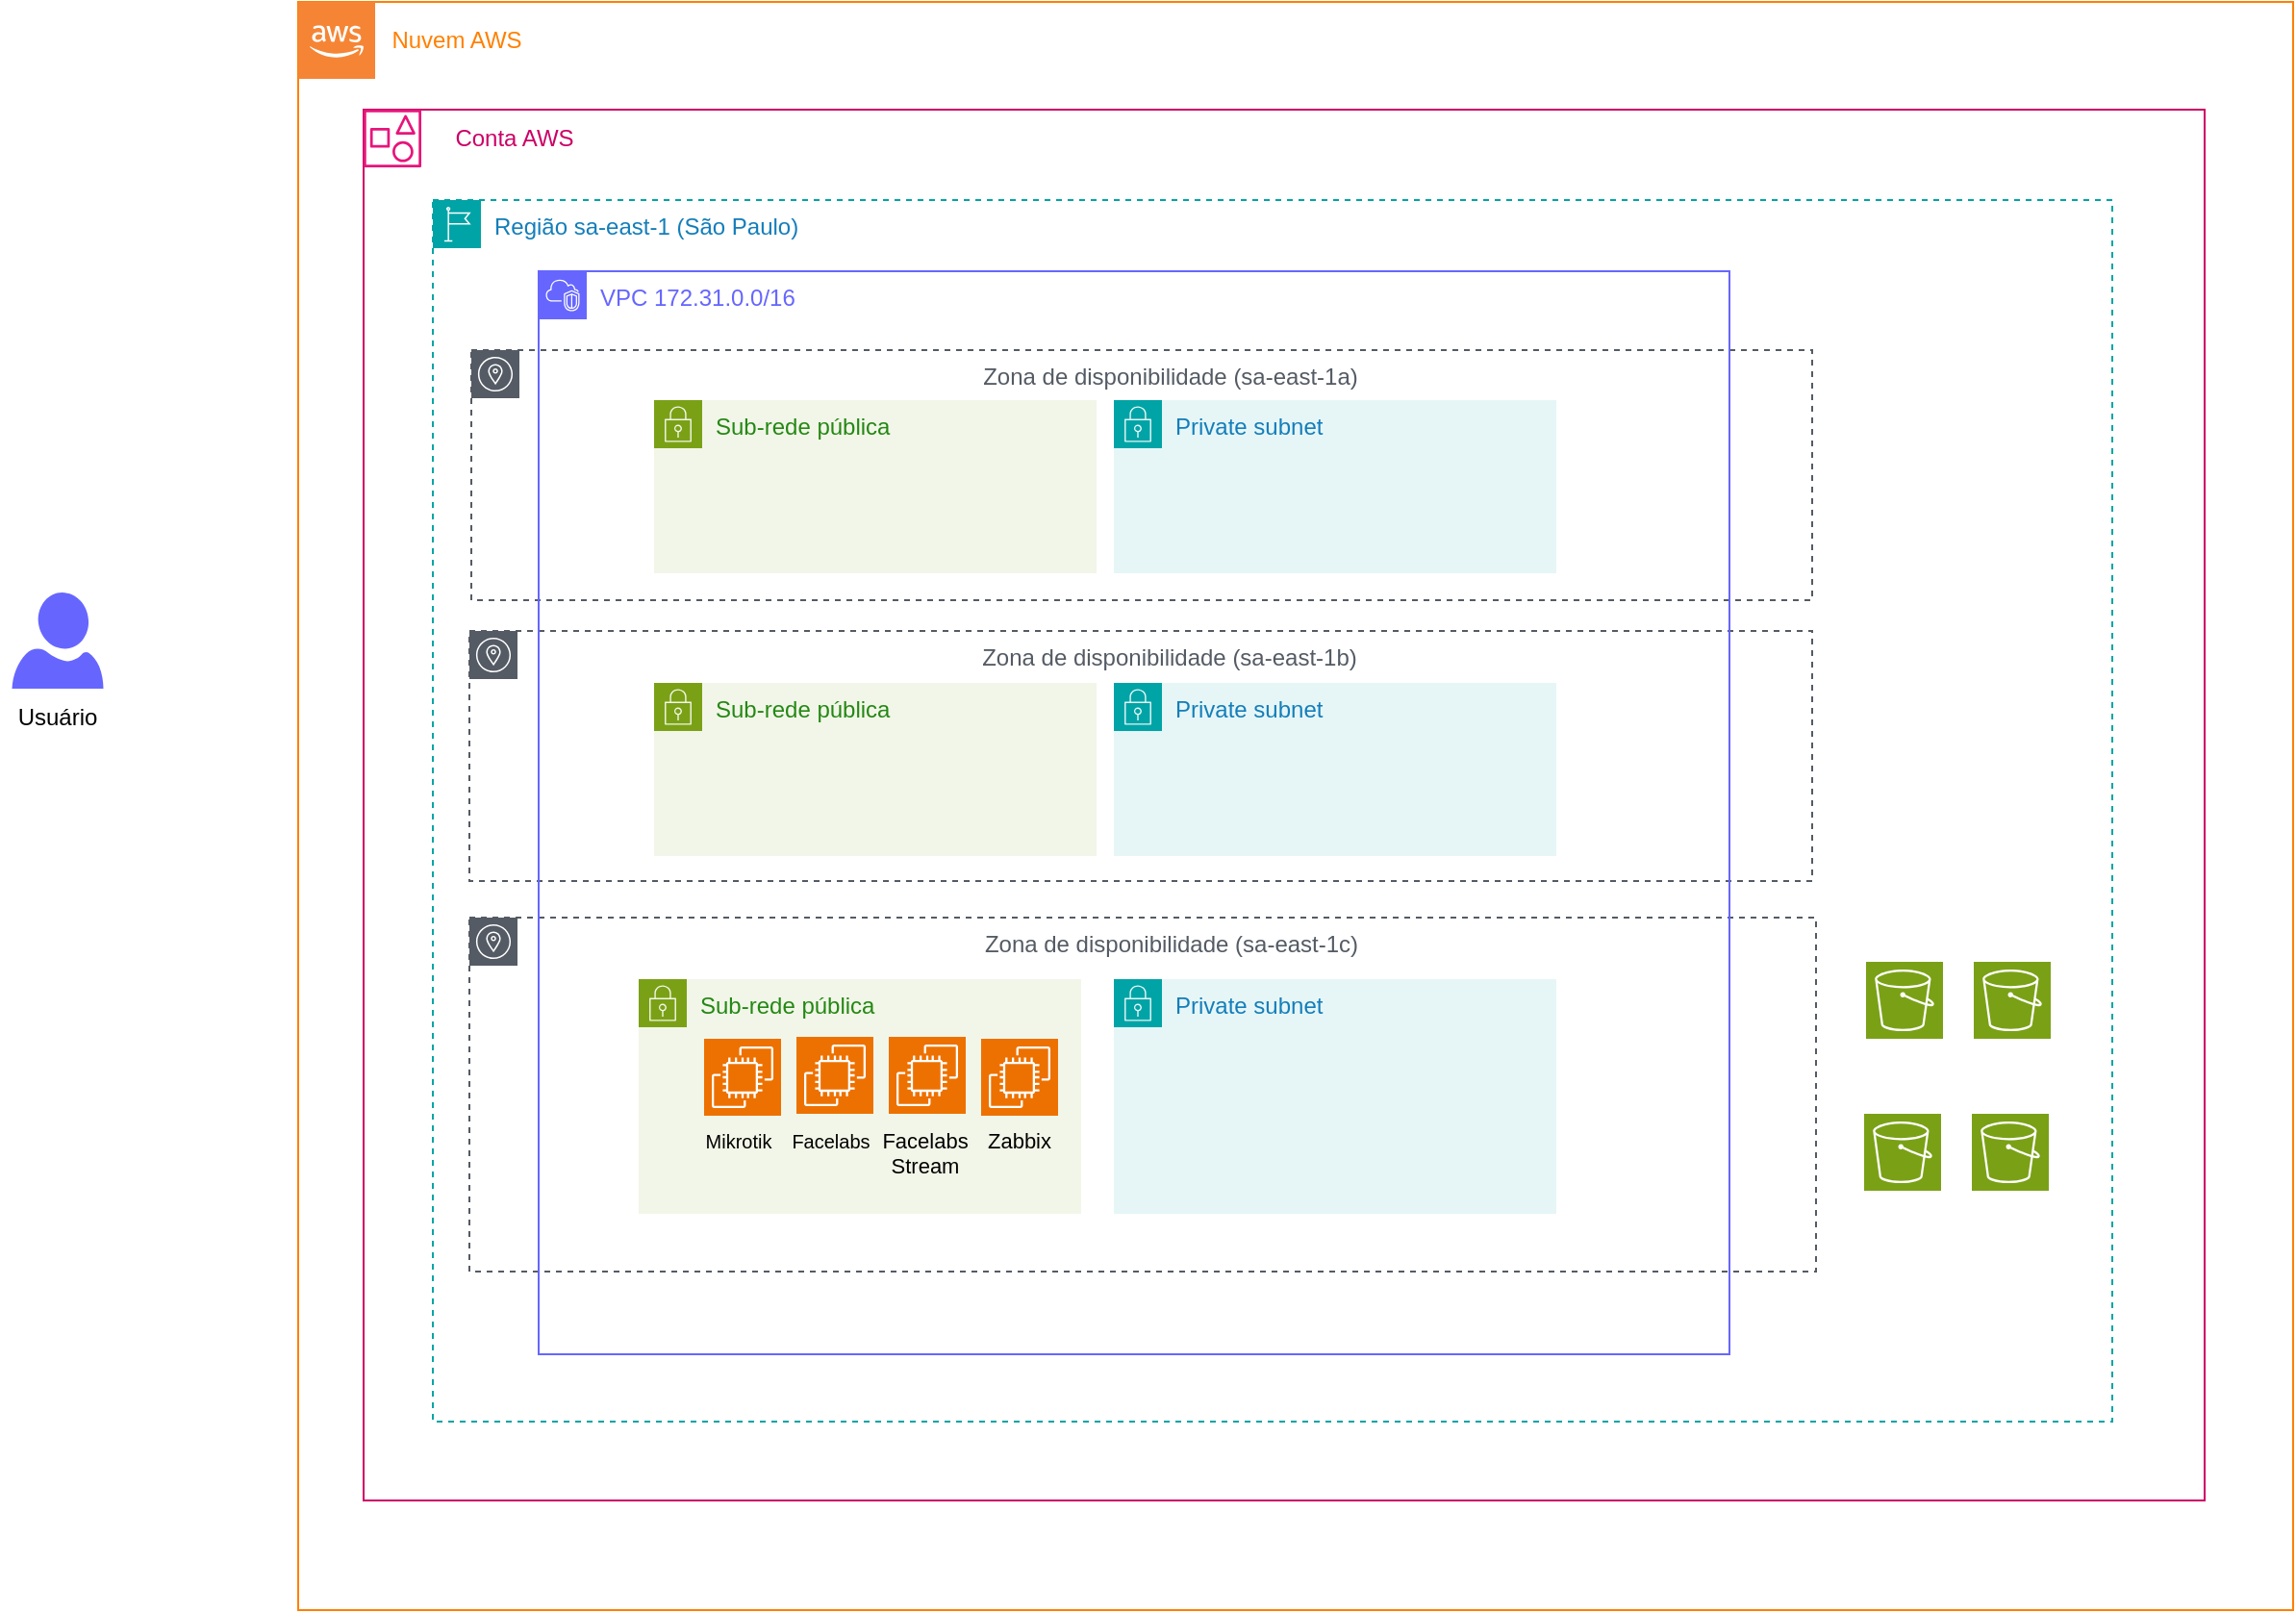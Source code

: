 <mxfile version="24.6.4" type="github">
  <diagram name="Página-1" id="gXSekL606V-6FzGcRwmA">
    <mxGraphModel dx="1358" dy="715" grid="0" gridSize="10" guides="1" tooltips="1" connect="1" arrows="1" fold="1" page="0" pageScale="1" pageWidth="827" pageHeight="1169" math="0" shadow="0">
      <root>
        <mxCell id="0" />
        <mxCell id="1" parent="0" />
        <mxCell id="Dx4xEf_XMYI6rqRvy_fV-3" value="" style="rounded=0;whiteSpace=wrap;html=1;fillColor=none;strokeColor=#FF8000;" vertex="1" parent="1">
          <mxGeometry x="283" y="798" width="1037" height="836" as="geometry" />
        </mxCell>
        <mxCell id="Dx4xEf_XMYI6rqRvy_fV-6" value="" style="rounded=0;whiteSpace=wrap;html=1;fillColor=none;strokeColor=#CC0066;" vertex="1" parent="1">
          <mxGeometry x="317" y="854" width="957" height="723" as="geometry" />
        </mxCell>
        <mxCell id="Dx4xEf_XMYI6rqRvy_fV-1" value="" style="outlineConnect=0;dashed=0;verticalLabelPosition=bottom;verticalAlign=top;align=center;html=1;shape=mxgraph.aws3.cloud_2;fillColor=#F58534;gradientColor=none;" vertex="1" parent="1">
          <mxGeometry x="283" y="798" width="40" height="40" as="geometry" />
        </mxCell>
        <mxCell id="Dx4xEf_XMYI6rqRvy_fV-4" value="&lt;font color=&quot;#ff8000&quot;&gt;Nuvem AWS&lt;/font&gt;" style="text;html=1;align=center;verticalAlign=middle;whiteSpace=wrap;rounded=0;" vertex="1" parent="1">
          <mxGeometry x="311" y="803" width="109" height="30" as="geometry" />
        </mxCell>
        <mxCell id="Dx4xEf_XMYI6rqRvy_fV-5" value="" style="sketch=0;outlineConnect=0;fontColor=#232F3E;gradientColor=none;fillColor=#E7157B;strokeColor=none;dashed=0;verticalLabelPosition=bottom;verticalAlign=top;align=center;html=1;fontSize=12;fontStyle=0;aspect=fixed;pointerEvents=1;shape=mxgraph.aws4.organizations_account2;" vertex="1" parent="1">
          <mxGeometry x="317" y="854" width="30" height="30" as="geometry" />
        </mxCell>
        <mxCell id="Dx4xEf_XMYI6rqRvy_fV-7" value="&lt;font color=&quot;#cc0066&quot;&gt;Conta AWS&lt;/font&gt;" style="text;html=1;align=center;verticalAlign=middle;whiteSpace=wrap;rounded=0;" vertex="1" parent="1">
          <mxGeometry x="341" y="854" width="109" height="30" as="geometry" />
        </mxCell>
        <mxCell id="Dx4xEf_XMYI6rqRvy_fV-8" value="Região sa-east-1 (São Paulo)" style="points=[[0,0],[0.25,0],[0.5,0],[0.75,0],[1,0],[1,0.25],[1,0.5],[1,0.75],[1,1],[0.75,1],[0.5,1],[0.25,1],[0,1],[0,0.75],[0,0.5],[0,0.25]];outlineConnect=0;gradientColor=none;html=1;whiteSpace=wrap;fontSize=12;fontStyle=0;container=1;pointerEvents=0;collapsible=0;recursiveResize=0;shape=mxgraph.aws4.group;grIcon=mxgraph.aws4.group_region;strokeColor=#00A4A6;fillColor=none;verticalAlign=top;align=left;spacingLeft=30;fontColor=#147EBA;dashed=1;" vertex="1" parent="1">
          <mxGeometry x="353" y="901" width="873" height="635" as="geometry" />
        </mxCell>
        <mxCell id="Dx4xEf_XMYI6rqRvy_fV-9" value="Zona de disponibilidade (sa-east-1a)" style="sketch=0;outlineConnect=0;gradientColor=none;html=1;whiteSpace=wrap;fontSize=12;fontStyle=0;shape=mxgraph.aws4.group;grIcon=mxgraph.aws4.group_availability_zone;strokeColor=#545B64;fillColor=none;verticalAlign=top;align=center;spacingLeft=30;fontColor=#545B64;dashed=1;" vertex="1" parent="Dx4xEf_XMYI6rqRvy_fV-8">
          <mxGeometry x="20" y="78" width="697" height="130" as="geometry" />
        </mxCell>
        <mxCell id="Dx4xEf_XMYI6rqRvy_fV-10" value="Zona de disponibilidade (sa-east-1b)" style="sketch=0;outlineConnect=0;gradientColor=none;html=1;whiteSpace=wrap;fontSize=12;fontStyle=0;shape=mxgraph.aws4.group;grIcon=mxgraph.aws4.group_availability_zone;strokeColor=#545B64;fillColor=none;verticalAlign=top;align=center;spacingLeft=30;fontColor=#545B64;dashed=1;" vertex="1" parent="Dx4xEf_XMYI6rqRvy_fV-8">
          <mxGeometry x="19" y="224" width="698" height="130" as="geometry" />
        </mxCell>
        <mxCell id="Dx4xEf_XMYI6rqRvy_fV-11" value="Zona de disponibilidade (sa-east-1c)" style="sketch=0;outlineConnect=0;gradientColor=none;html=1;whiteSpace=wrap;fontSize=12;fontStyle=0;shape=mxgraph.aws4.group;grIcon=mxgraph.aws4.group_availability_zone;strokeColor=#545B64;fillColor=none;verticalAlign=top;align=center;spacingLeft=30;fontColor=#545B64;dashed=1;" vertex="1" parent="Dx4xEf_XMYI6rqRvy_fV-8">
          <mxGeometry x="19" y="373" width="700" height="184" as="geometry" />
        </mxCell>
        <mxCell id="Dx4xEf_XMYI6rqRvy_fV-12" value="Sub-rede pública" style="points=[[0,0],[0.25,0],[0.5,0],[0.75,0],[1,0],[1,0.25],[1,0.5],[1,0.75],[1,1],[0.75,1],[0.5,1],[0.25,1],[0,1],[0,0.75],[0,0.5],[0,0.25]];outlineConnect=0;gradientColor=none;html=1;whiteSpace=wrap;fontSize=12;fontStyle=0;container=1;pointerEvents=0;collapsible=0;recursiveResize=0;shape=mxgraph.aws4.group;grIcon=mxgraph.aws4.group_security_group;grStroke=0;strokeColor=#7AA116;fillColor=#F2F6E8;verticalAlign=top;align=left;spacingLeft=30;fontColor=#248814;dashed=0;" vertex="1" parent="Dx4xEf_XMYI6rqRvy_fV-8">
          <mxGeometry x="115" y="104" width="230" height="90" as="geometry" />
        </mxCell>
        <mxCell id="Dx4xEf_XMYI6rqRvy_fV-13" value="Private subnet" style="points=[[0,0],[0.25,0],[0.5,0],[0.75,0],[1,0],[1,0.25],[1,0.5],[1,0.75],[1,1],[0.75,1],[0.5,1],[0.25,1],[0,1],[0,0.75],[0,0.5],[0,0.25]];outlineConnect=0;gradientColor=none;html=1;whiteSpace=wrap;fontSize=12;fontStyle=0;container=1;pointerEvents=0;collapsible=0;recursiveResize=0;shape=mxgraph.aws4.group;grIcon=mxgraph.aws4.group_security_group;grStroke=0;strokeColor=#00A4A6;fillColor=#E6F6F7;verticalAlign=top;align=left;spacingLeft=30;fontColor=#147EBA;dashed=0;" vertex="1" parent="Dx4xEf_XMYI6rqRvy_fV-8">
          <mxGeometry x="354" y="104" width="230" height="90" as="geometry" />
        </mxCell>
        <mxCell id="Dx4xEf_XMYI6rqRvy_fV-14" value="Sub-rede pública" style="points=[[0,0],[0.25,0],[0.5,0],[0.75,0],[1,0],[1,0.25],[1,0.5],[1,0.75],[1,1],[0.75,1],[0.5,1],[0.25,1],[0,1],[0,0.75],[0,0.5],[0,0.25]];outlineConnect=0;gradientColor=none;html=1;whiteSpace=wrap;fontSize=12;fontStyle=0;container=1;pointerEvents=0;collapsible=0;recursiveResize=0;shape=mxgraph.aws4.group;grIcon=mxgraph.aws4.group_security_group;grStroke=0;strokeColor=#7AA116;fillColor=#F2F6E8;verticalAlign=top;align=left;spacingLeft=30;fontColor=#248814;dashed=0;" vertex="1" parent="Dx4xEf_XMYI6rqRvy_fV-8">
          <mxGeometry x="115" y="251" width="230" height="90" as="geometry" />
        </mxCell>
        <mxCell id="Dx4xEf_XMYI6rqRvy_fV-15" value="Private subnet" style="points=[[0,0],[0.25,0],[0.5,0],[0.75,0],[1,0],[1,0.25],[1,0.5],[1,0.75],[1,1],[0.75,1],[0.5,1],[0.25,1],[0,1],[0,0.75],[0,0.5],[0,0.25]];outlineConnect=0;gradientColor=none;html=1;whiteSpace=wrap;fontSize=12;fontStyle=0;container=1;pointerEvents=0;collapsible=0;recursiveResize=0;shape=mxgraph.aws4.group;grIcon=mxgraph.aws4.group_security_group;grStroke=0;strokeColor=#00A4A6;fillColor=#E6F6F7;verticalAlign=top;align=left;spacingLeft=30;fontColor=#147EBA;dashed=0;" vertex="1" parent="Dx4xEf_XMYI6rqRvy_fV-8">
          <mxGeometry x="354" y="251" width="230" height="90" as="geometry" />
        </mxCell>
        <mxCell id="Dx4xEf_XMYI6rqRvy_fV-16" value="Sub-rede pública" style="points=[[0,0],[0.25,0],[0.5,0],[0.75,0],[1,0],[1,0.25],[1,0.5],[1,0.75],[1,1],[0.75,1],[0.5,1],[0.25,1],[0,1],[0,0.75],[0,0.5],[0,0.25]];outlineConnect=0;gradientColor=none;html=1;whiteSpace=wrap;fontSize=12;fontStyle=0;container=1;pointerEvents=0;collapsible=0;recursiveResize=0;shape=mxgraph.aws4.group;grIcon=mxgraph.aws4.group_security_group;grStroke=0;strokeColor=#7AA116;fillColor=#F2F6E8;verticalAlign=top;align=left;spacingLeft=30;fontColor=#248814;dashed=0;" vertex="1" parent="Dx4xEf_XMYI6rqRvy_fV-8">
          <mxGeometry x="107" y="405" width="230" height="122" as="geometry" />
        </mxCell>
        <mxCell id="Dx4xEf_XMYI6rqRvy_fV-40" value="&lt;font style=&quot;font-size: 10px;&quot;&gt;Facelabs&lt;/font&gt;" style="text;html=1;align=center;verticalAlign=middle;whiteSpace=wrap;rounded=0;" vertex="1" parent="Dx4xEf_XMYI6rqRvy_fV-16">
          <mxGeometry x="78" y="77" width="44" height="14" as="geometry" />
        </mxCell>
        <mxCell id="Dx4xEf_XMYI6rqRvy_fV-42" value="&lt;span style=&quot;font-size: 11px;&quot;&gt;Zabbix&lt;/span&gt;" style="text;html=1;align=center;verticalAlign=middle;whiteSpace=wrap;rounded=0;" vertex="1" parent="Dx4xEf_XMYI6rqRvy_fV-16">
          <mxGeometry x="176" y="77" width="44" height="14" as="geometry" />
        </mxCell>
        <mxCell id="Dx4xEf_XMYI6rqRvy_fV-19" value="" style="sketch=0;points=[[0,0,0],[0.25,0,0],[0.5,0,0],[0.75,0,0],[1,0,0],[0,1,0],[0.25,1,0],[0.5,1,0],[0.75,1,0],[1,1,0],[0,0.25,0],[0,0.5,0],[0,0.75,0],[1,0.25,0],[1,0.5,0],[1,0.75,0]];outlineConnect=0;fontColor=#232F3E;fillColor=#ED7100;strokeColor=#ffffff;dashed=0;verticalLabelPosition=bottom;verticalAlign=top;align=center;html=1;fontSize=12;fontStyle=0;aspect=fixed;shape=mxgraph.aws4.resourceIcon;resIcon=mxgraph.aws4.ec2;" vertex="1" parent="Dx4xEf_XMYI6rqRvy_fV-16">
          <mxGeometry x="82" y="30" width="40" height="40" as="geometry" />
        </mxCell>
        <mxCell id="Dx4xEf_XMYI6rqRvy_fV-20" value="" style="sketch=0;points=[[0,0,0],[0.25,0,0],[0.5,0,0],[0.75,0,0],[1,0,0],[0,1,0],[0.25,1,0],[0.5,1,0],[0.75,1,0],[1,1,0],[0,0.25,0],[0,0.5,0],[0,0.75,0],[1,0.25,0],[1,0.5,0],[1,0.75,0]];outlineConnect=0;fontColor=#232F3E;fillColor=#ED7100;strokeColor=#ffffff;dashed=0;verticalLabelPosition=bottom;verticalAlign=top;align=center;html=1;fontSize=12;fontStyle=0;aspect=fixed;shape=mxgraph.aws4.resourceIcon;resIcon=mxgraph.aws4.ec2;" vertex="1" parent="Dx4xEf_XMYI6rqRvy_fV-16">
          <mxGeometry x="130" y="30" width="40" height="40" as="geometry" />
        </mxCell>
        <mxCell id="Dx4xEf_XMYI6rqRvy_fV-24" value="&lt;font style=&quot;font-size: 10px;&quot;&gt;Mikrotik&lt;/font&gt;" style="text;html=1;align=center;verticalAlign=middle;whiteSpace=wrap;rounded=0;" vertex="1" parent="Dx4xEf_XMYI6rqRvy_fV-16">
          <mxGeometry x="30" y="77" width="44" height="14" as="geometry" />
        </mxCell>
        <mxCell id="Dx4xEf_XMYI6rqRvy_fV-17" value="Private subnet" style="points=[[0,0],[0.25,0],[0.5,0],[0.75,0],[1,0],[1,0.25],[1,0.5],[1,0.75],[1,1],[0.75,1],[0.5,1],[0.25,1],[0,1],[0,0.75],[0,0.5],[0,0.25]];outlineConnect=0;gradientColor=none;html=1;whiteSpace=wrap;fontSize=12;fontStyle=0;container=1;pointerEvents=0;collapsible=0;recursiveResize=0;shape=mxgraph.aws4.group;grIcon=mxgraph.aws4.group_security_group;grStroke=0;strokeColor=#00A4A6;fillColor=#E6F6F7;verticalAlign=top;align=left;spacingLeft=30;fontColor=#147EBA;dashed=0;" vertex="1" parent="Dx4xEf_XMYI6rqRvy_fV-8">
          <mxGeometry x="354" y="405" width="230" height="122" as="geometry" />
        </mxCell>
        <mxCell id="Dx4xEf_XMYI6rqRvy_fV-18" value="" style="sketch=0;points=[[0,0,0],[0.25,0,0],[0.5,0,0],[0.75,0,0],[1,0,0],[0,1,0],[0.25,1,0],[0.5,1,0],[0.75,1,0],[1,1,0],[0,0.25,0],[0,0.5,0],[0,0.75,0],[1,0.25,0],[1,0.5,0],[1,0.75,0]];outlineConnect=0;fontColor=#232F3E;fillColor=#ED7100;strokeColor=#ffffff;dashed=0;verticalLabelPosition=bottom;verticalAlign=top;align=center;html=1;fontSize=12;fontStyle=0;aspect=fixed;shape=mxgraph.aws4.resourceIcon;resIcon=mxgraph.aws4.ec2;" vertex="1" parent="Dx4xEf_XMYI6rqRvy_fV-8">
          <mxGeometry x="141" y="436" width="40" height="40" as="geometry" />
        </mxCell>
        <mxCell id="Dx4xEf_XMYI6rqRvy_fV-21" value="" style="sketch=0;points=[[0,0,0],[0.25,0,0],[0.5,0,0],[0.75,0,0],[1,0,0],[0,1,0],[0.25,1,0],[0.5,1,0],[0.75,1,0],[1,1,0],[0,0.25,0],[0,0.5,0],[0,0.75,0],[1,0.25,0],[1,0.5,0],[1,0.75,0]];outlineConnect=0;fontColor=#232F3E;fillColor=#ED7100;strokeColor=#ffffff;dashed=0;verticalLabelPosition=bottom;verticalAlign=top;align=center;html=1;fontSize=12;fontStyle=0;aspect=fixed;shape=mxgraph.aws4.resourceIcon;resIcon=mxgraph.aws4.ec2;" vertex="1" parent="Dx4xEf_XMYI6rqRvy_fV-8">
          <mxGeometry x="285" y="436" width="40" height="40" as="geometry" />
        </mxCell>
        <mxCell id="Dx4xEf_XMYI6rqRvy_fV-41" value="&lt;font style=&quot;font-size: 11px;&quot;&gt;Facelabs&lt;/font&gt;&lt;div style=&quot;font-size: 11px;&quot;&gt;&lt;font style=&quot;font-size: 11px;&quot;&gt;Stream&lt;/font&gt;&lt;/div&gt;" style="text;html=1;align=center;verticalAlign=middle;whiteSpace=wrap;rounded=0;" vertex="1" parent="Dx4xEf_XMYI6rqRvy_fV-8">
          <mxGeometry x="234" y="488" width="44" height="14" as="geometry" />
        </mxCell>
        <mxCell id="Dx4xEf_XMYI6rqRvy_fV-44" value="&lt;font color=&quot;#6666ff&quot;&gt;VPC 172.31.0.0/16&lt;/font&gt;" style="points=[[0,0],[0.25,0],[0.5,0],[0.75,0],[1,0],[1,0.25],[1,0.5],[1,0.75],[1,1],[0.75,1],[0.5,1],[0.25,1],[0,1],[0,0.75],[0,0.5],[0,0.25]];outlineConnect=0;gradientColor=none;html=1;whiteSpace=wrap;fontSize=12;fontStyle=0;container=1;pointerEvents=0;collapsible=0;recursiveResize=0;shape=mxgraph.aws4.group;grIcon=mxgraph.aws4.group_vpc2;strokeColor=#6666FF;fillColor=none;verticalAlign=top;align=left;spacingLeft=30;fontColor=#AAB7B8;dashed=0;" vertex="1" parent="Dx4xEf_XMYI6rqRvy_fV-8">
          <mxGeometry x="55" y="37" width="619" height="563" as="geometry" />
        </mxCell>
        <mxCell id="Dx4xEf_XMYI6rqRvy_fV-46" value="" style="sketch=0;points=[[0,0,0],[0.25,0,0],[0.5,0,0],[0.75,0,0],[1,0,0],[0,1,0],[0.25,1,0],[0.5,1,0],[0.75,1,0],[1,1,0],[0,0.25,0],[0,0.5,0],[0,0.75,0],[1,0.25,0],[1,0.5,0],[1,0.75,0]];outlineConnect=0;fontColor=#232F3E;fillColor=#7AA116;strokeColor=#ffffff;dashed=0;verticalLabelPosition=bottom;verticalAlign=top;align=center;html=1;fontSize=12;fontStyle=0;aspect=fixed;shape=mxgraph.aws4.resourceIcon;resIcon=mxgraph.aws4.s3;" vertex="1" parent="Dx4xEf_XMYI6rqRvy_fV-8">
          <mxGeometry x="744" y="475" width="40" height="40" as="geometry" />
        </mxCell>
        <mxCell id="Dx4xEf_XMYI6rqRvy_fV-47" value="" style="sketch=0;points=[[0,0,0],[0.25,0,0],[0.5,0,0],[0.75,0,0],[1,0,0],[0,1,0],[0.25,1,0],[0.5,1,0],[0.75,1,0],[1,1,0],[0,0.25,0],[0,0.5,0],[0,0.75,0],[1,0.25,0],[1,0.5,0],[1,0.75,0]];outlineConnect=0;fontColor=#232F3E;fillColor=#7AA116;strokeColor=#ffffff;dashed=0;verticalLabelPosition=bottom;verticalAlign=top;align=center;html=1;fontSize=12;fontStyle=0;aspect=fixed;shape=mxgraph.aws4.resourceIcon;resIcon=mxgraph.aws4.s3;" vertex="1" parent="Dx4xEf_XMYI6rqRvy_fV-8">
          <mxGeometry x="800" y="475" width="40" height="40" as="geometry" />
        </mxCell>
        <mxCell id="Dx4xEf_XMYI6rqRvy_fV-22" value="" style="verticalLabelPosition=bottom;html=1;verticalAlign=top;align=center;strokeColor=none;fillColor=#6666FF;shape=mxgraph.azure.user;" vertex="1" parent="1">
          <mxGeometry x="134.25" y="1105" width="47.5" height="50" as="geometry" />
        </mxCell>
        <mxCell id="Dx4xEf_XMYI6rqRvy_fV-23" value="Usuário" style="text;html=1;align=center;verticalAlign=middle;whiteSpace=wrap;rounded=0;" vertex="1" parent="1">
          <mxGeometry x="128" y="1155" width="60" height="30" as="geometry" />
        </mxCell>
        <mxCell id="Dx4xEf_XMYI6rqRvy_fV-43" value="" style="sketch=0;points=[[0,0,0],[0.25,0,0],[0.5,0,0],[0.75,0,0],[1,0,0],[0,1,0],[0.25,1,0],[0.5,1,0],[0.75,1,0],[1,1,0],[0,0.25,0],[0,0.5,0],[0,0.75,0],[1,0.25,0],[1,0.5,0],[1,0.75,0]];outlineConnect=0;fontColor=#232F3E;fillColor=#7AA116;strokeColor=#ffffff;dashed=0;verticalLabelPosition=bottom;verticalAlign=top;align=center;html=1;fontSize=12;fontStyle=0;aspect=fixed;shape=mxgraph.aws4.resourceIcon;resIcon=mxgraph.aws4.s3;" vertex="1" parent="1">
          <mxGeometry x="1098" y="1297" width="40" height="40" as="geometry" />
        </mxCell>
        <mxCell id="Dx4xEf_XMYI6rqRvy_fV-45" value="" style="sketch=0;points=[[0,0,0],[0.25,0,0],[0.5,0,0],[0.75,0,0],[1,0,0],[0,1,0],[0.25,1,0],[0.5,1,0],[0.75,1,0],[1,1,0],[0,0.25,0],[0,0.5,0],[0,0.75,0],[1,0.25,0],[1,0.5,0],[1,0.75,0]];outlineConnect=0;fontColor=#232F3E;fillColor=#7AA116;strokeColor=#ffffff;dashed=0;verticalLabelPosition=bottom;verticalAlign=top;align=center;html=1;fontSize=12;fontStyle=0;aspect=fixed;shape=mxgraph.aws4.resourceIcon;resIcon=mxgraph.aws4.s3;" vertex="1" parent="1">
          <mxGeometry x="1154" y="1297" width="40" height="40" as="geometry" />
        </mxCell>
      </root>
    </mxGraphModel>
  </diagram>
</mxfile>
